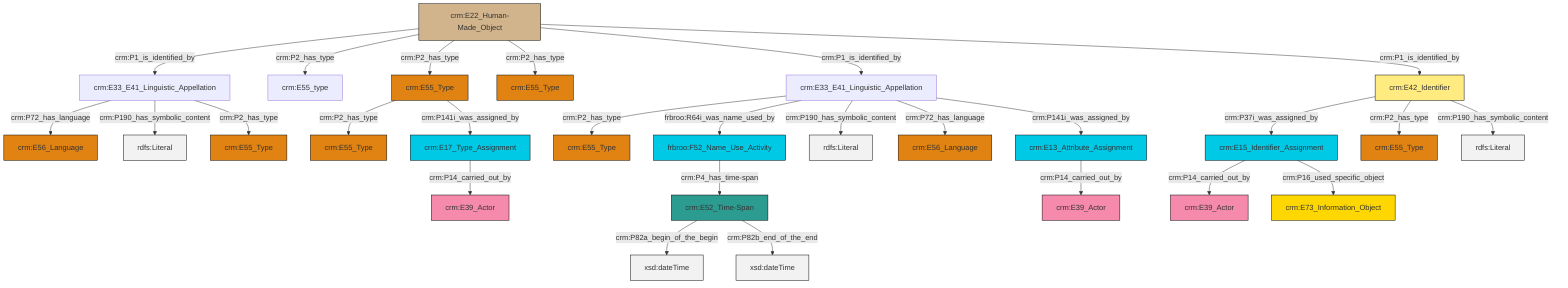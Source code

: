 graph TD
classDef Literal fill:#f2f2f2,stroke:#000000;
classDef CRM_Entity fill:#FFFFFF,stroke:#000000;
classDef Temporal_Entity fill:#00C9E6, stroke:#000000;
classDef Type fill:#E18312, stroke:#000000;
classDef Time-Span fill:#2C9C91, stroke:#000000;
classDef Appellation fill:#FFEB7F, stroke:#000000;
classDef Place fill:#008836, stroke:#000000;
classDef Persistent_Item fill:#B266B2, stroke:#000000;
classDef Conceptual_Object fill:#FFD700, stroke:#000000;
classDef Physical_Thing fill:#D2B48C, stroke:#000000;
classDef Actor fill:#f58aad, stroke:#000000;
classDef PC_Classes fill:#4ce600, stroke:#000000;
classDef Multi fill:#cccccc,stroke:#000000;

2["crm:E55_Type"]:::Type -->|crm:P2_has_type| 3["crm:E55_Type"]:::Type
6["frbroo:F52_Name_Use_Activity"]:::Temporal_Entity -->|crm:P4_has_time-span| 7["crm:E52_Time-Span"]:::Time-Span
13["crm:E22_Human-Made_Object"]:::Physical_Thing -->|crm:P1_is_identified_by| 14["crm:E33_E41_Linguistic_Appellation"]:::Default
7["crm:E52_Time-Span"]:::Time-Span -->|crm:P82a_begin_of_the_begin| 15[xsd:dateTime]:::Literal
2["crm:E55_Type"]:::Type -->|crm:P141i_was_assigned_by| 11["crm:E17_Type_Assignment"]:::Temporal_Entity
16["crm:E33_E41_Linguistic_Appellation"]:::Default -->|crm:P2_has_type| 17["crm:E55_Type"]:::Type
11["crm:E17_Type_Assignment"]:::Temporal_Entity -->|crm:P14_carried_out_by| 18["crm:E39_Actor"]:::Actor
14["crm:E33_E41_Linguistic_Appellation"]:::Default -->|crm:P72_has_language| 4["crm:E56_Language"]:::Type
21["crm:E42_Identifier"]:::Appellation -->|crm:P37i_was_assigned_by| 22["crm:E15_Identifier_Assignment"]:::Temporal_Entity
14["crm:E33_E41_Linguistic_Appellation"]:::Default -->|crm:P190_has_symbolic_content| 29[rdfs:Literal]:::Literal
16["crm:E33_E41_Linguistic_Appellation"]:::Default -->|frbroo:R64i_was_name_used_by| 6["frbroo:F52_Name_Use_Activity"]:::Temporal_Entity
13["crm:E22_Human-Made_Object"]:::Physical_Thing -->|crm:P2_has_type| 30["crm:E55_type"]:::Default
32["crm:E13_Attribute_Assignment"]:::Temporal_Entity -->|crm:P14_carried_out_by| 25["crm:E39_Actor"]:::Actor
22["crm:E15_Identifier_Assignment"]:::Temporal_Entity -->|crm:P14_carried_out_by| 33["crm:E39_Actor"]:::Actor
13["crm:E22_Human-Made_Object"]:::Physical_Thing -->|crm:P2_has_type| 2["crm:E55_Type"]:::Type
13["crm:E22_Human-Made_Object"]:::Physical_Thing -->|crm:P2_has_type| 38["crm:E55_Type"]:::Type
13["crm:E22_Human-Made_Object"]:::Physical_Thing -->|crm:P1_is_identified_by| 16["crm:E33_E41_Linguistic_Appellation"]:::Default
16["crm:E33_E41_Linguistic_Appellation"]:::Default -->|crm:P190_has_symbolic_content| 41[rdfs:Literal]:::Literal
21["crm:E42_Identifier"]:::Appellation -->|crm:P2_has_type| 19["crm:E55_Type"]:::Type
14["crm:E33_E41_Linguistic_Appellation"]:::Default -->|crm:P2_has_type| 0["crm:E55_Type"]:::Type
16["crm:E33_E41_Linguistic_Appellation"]:::Default -->|crm:P72_has_language| 23["crm:E56_Language"]:::Type
22["crm:E15_Identifier_Assignment"]:::Temporal_Entity -->|crm:P16_used_specific_object| 34["crm:E73_Information_Object"]:::Conceptual_Object
16["crm:E33_E41_Linguistic_Appellation"]:::Default -->|crm:P141i_was_assigned_by| 32["crm:E13_Attribute_Assignment"]:::Temporal_Entity
13["crm:E22_Human-Made_Object"]:::Physical_Thing -->|crm:P1_is_identified_by| 21["crm:E42_Identifier"]:::Appellation
21["crm:E42_Identifier"]:::Appellation -->|crm:P190_has_symbolic_content| 48[rdfs:Literal]:::Literal
7["crm:E52_Time-Span"]:::Time-Span -->|crm:P82b_end_of_the_end| 49[xsd:dateTime]:::Literal